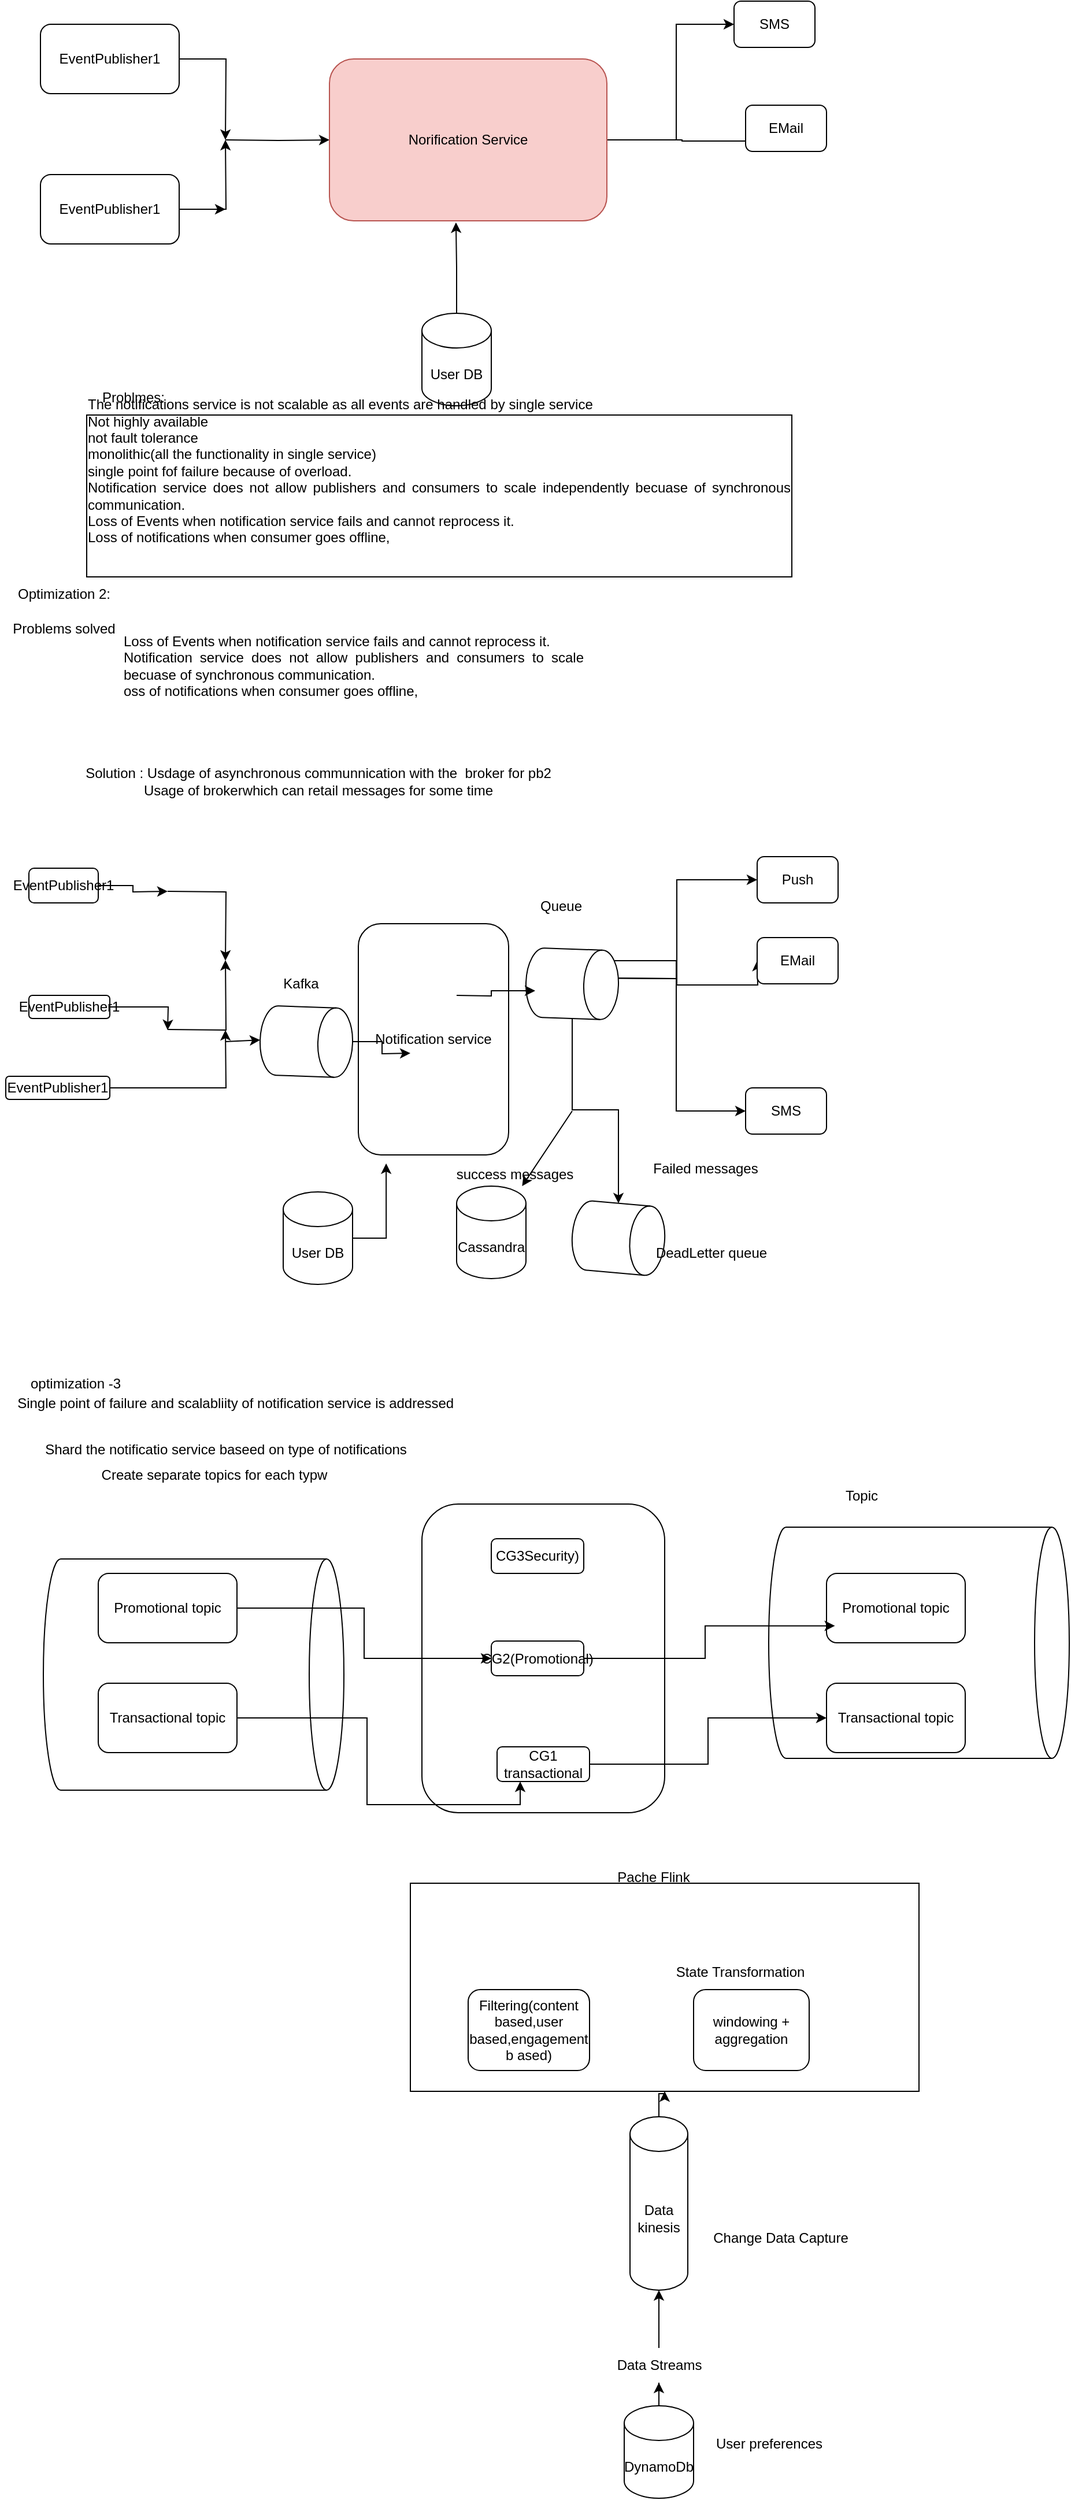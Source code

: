 <mxfile version="26.0.4">
  <diagram name="Page-1" id="l-JMUQ7-zllTJ2TppN1U">
    <mxGraphModel dx="794" dy="412" grid="1" gridSize="10" guides="1" tooltips="1" connect="1" arrows="1" fold="1" page="1" pageScale="1" pageWidth="2300" pageHeight="2300" math="0" shadow="0">
      <root>
        <mxCell id="0" />
        <mxCell id="1" parent="0" />
        <mxCell id="e56fG9Vj5JM8tz-PwaSA-13" value="" style="rounded=0;whiteSpace=wrap;html=1;" vertex="1" parent="1">
          <mxGeometry x="360" y="1648" width="440" height="180" as="geometry" />
        </mxCell>
        <mxCell id="0Qr3yUuXug0cYQ5e2Dth-106" value="" style="shape=cylinder3;whiteSpace=wrap;html=1;boundedLbl=1;backgroundOutline=1;size=15;rotation=90;" parent="1" vertex="1">
          <mxGeometry x="700" y="1310" width="200" height="260" as="geometry" />
        </mxCell>
        <mxCell id="0Qr3yUuXug0cYQ5e2Dth-99" value="" style="rounded=1;whiteSpace=wrap;html=1;" parent="1" vertex="1">
          <mxGeometry x="370" y="1320" width="210" height="267" as="geometry" />
        </mxCell>
        <mxCell id="0Qr3yUuXug0cYQ5e2Dth-85" value="Notification service" style="rounded=1;whiteSpace=wrap;html=1;" parent="1" vertex="1">
          <mxGeometry x="315" y="818" width="130" height="200" as="geometry" />
        </mxCell>
        <mxCell id="0Qr3yUuXug0cYQ5e2Dth-2" style="edgeStyle=orthogonalEdgeStyle;rounded=0;orthogonalLoop=1;jettySize=auto;html=1;" parent="1" target="0Qr3yUuXug0cYQ5e2Dth-3" edge="1">
          <mxGeometry relative="1" as="geometry">
            <mxPoint x="340" y="140" as="targetPoint" />
            <mxPoint x="200" y="140" as="sourcePoint" />
          </mxGeometry>
        </mxCell>
        <mxCell id="0Qr3yUuXug0cYQ5e2Dth-4" style="edgeStyle=orthogonalEdgeStyle;rounded=0;orthogonalLoop=1;jettySize=auto;html=1;" parent="1" source="0Qr3yUuXug0cYQ5e2Dth-3" edge="1">
          <mxGeometry relative="1" as="geometry">
            <mxPoint x="660" y="140" as="targetPoint" />
            <Array as="points">
              <mxPoint x="595" y="140" />
              <mxPoint x="595" y="141" />
            </Array>
          </mxGeometry>
        </mxCell>
        <mxCell id="0Qr3yUuXug0cYQ5e2Dth-6" style="edgeStyle=orthogonalEdgeStyle;rounded=0;orthogonalLoop=1;jettySize=auto;html=1;" parent="1" source="0Qr3yUuXug0cYQ5e2Dth-3" target="0Qr3yUuXug0cYQ5e2Dth-8" edge="1">
          <mxGeometry relative="1" as="geometry">
            <mxPoint x="660" y="240" as="targetPoint" />
            <Array as="points">
              <mxPoint x="590" y="140" />
            </Array>
          </mxGeometry>
        </mxCell>
        <mxCell id="0Qr3yUuXug0cYQ5e2Dth-3" value="Norification Service" style="rounded=1;whiteSpace=wrap;html=1;fillColor=#f8cecc;strokeColor=#b85450;" parent="1" vertex="1">
          <mxGeometry x="290" y="70" width="240" height="140" as="geometry" />
        </mxCell>
        <mxCell id="0Qr3yUuXug0cYQ5e2Dth-8" value="SMS" style="rounded=1;whiteSpace=wrap;html=1;" parent="1" vertex="1">
          <mxGeometry x="640" y="20" width="70" height="40" as="geometry" />
        </mxCell>
        <mxCell id="0Qr3yUuXug0cYQ5e2Dth-11" value="EMail" style="rounded=1;whiteSpace=wrap;html=1;" parent="1" vertex="1">
          <mxGeometry x="650" y="110" width="70" height="40" as="geometry" />
        </mxCell>
        <mxCell id="0Qr3yUuXug0cYQ5e2Dth-16" style="edgeStyle=orthogonalEdgeStyle;rounded=0;orthogonalLoop=1;jettySize=auto;html=1;" parent="1" source="0Qr3yUuXug0cYQ5e2Dth-13" edge="1">
          <mxGeometry relative="1" as="geometry">
            <mxPoint x="200" y="140" as="targetPoint" />
          </mxGeometry>
        </mxCell>
        <mxCell id="0Qr3yUuXug0cYQ5e2Dth-13" value="EventPublisher1" style="rounded=1;whiteSpace=wrap;html=1;" parent="1" vertex="1">
          <mxGeometry x="40" y="40" width="120" height="60" as="geometry" />
        </mxCell>
        <mxCell id="0Qr3yUuXug0cYQ5e2Dth-17" style="edgeStyle=orthogonalEdgeStyle;rounded=0;orthogonalLoop=1;jettySize=auto;html=1;" parent="1" source="0Qr3yUuXug0cYQ5e2Dth-14" edge="1">
          <mxGeometry relative="1" as="geometry">
            <mxPoint x="200" y="200" as="targetPoint" />
          </mxGeometry>
        </mxCell>
        <mxCell id="0Qr3yUuXug0cYQ5e2Dth-86" style="edgeStyle=orthogonalEdgeStyle;rounded=0;orthogonalLoop=1;jettySize=auto;html=1;" parent="1" source="0Qr3yUuXug0cYQ5e2Dth-14" edge="1">
          <mxGeometry relative="1" as="geometry">
            <mxPoint x="200" y="140" as="targetPoint" />
          </mxGeometry>
        </mxCell>
        <mxCell id="0Qr3yUuXug0cYQ5e2Dth-14" value="EventPublisher1" style="rounded=1;whiteSpace=wrap;html=1;" parent="1" vertex="1">
          <mxGeometry x="40" y="170" width="120" height="60" as="geometry" />
        </mxCell>
        <mxCell id="0Qr3yUuXug0cYQ5e2Dth-19" value="User DB" style="shape=cylinder3;whiteSpace=wrap;html=1;boundedLbl=1;backgroundOutline=1;size=15;" parent="1" vertex="1">
          <mxGeometry x="370" y="290" width="60" height="80" as="geometry" />
        </mxCell>
        <mxCell id="0Qr3yUuXug0cYQ5e2Dth-20" style="edgeStyle=orthogonalEdgeStyle;rounded=0;orthogonalLoop=1;jettySize=auto;html=1;entryX=0.456;entryY=1.01;entryDx=0;entryDy=0;entryPerimeter=0;" parent="1" source="0Qr3yUuXug0cYQ5e2Dth-19" target="0Qr3yUuXug0cYQ5e2Dth-3" edge="1">
          <mxGeometry relative="1" as="geometry" />
        </mxCell>
        <mxCell id="0Qr3yUuXug0cYQ5e2Dth-24" value="&lt;div style=&quot;text-align: justify;&quot;&gt;The notifications service is not scalable as all events are handled by single service&lt;/div&gt;&lt;div style=&quot;text-align: justify;&quot;&gt;Not highly available&lt;/div&gt;&lt;div style=&quot;text-align: justify;&quot;&gt;not fault tolerance&lt;/div&gt;&lt;div style=&quot;text-align: justify;&quot;&gt;monolithic(all the functionality in single service)&lt;/div&gt;&lt;div style=&quot;text-align: justify;&quot;&gt;single point fof failure because of overload.&lt;/div&gt;&lt;div style=&quot;text-align: justify;&quot;&gt;Notification service does not allow publishers and consumers to scale independently becuase of synchronous communication.&lt;/div&gt;&lt;div style=&quot;text-align: justify;&quot;&gt;Loss of Events when notification service fails and cannot reprocess it.&lt;/div&gt;&lt;div style=&quot;text-align: justify;&quot;&gt;Loss of notifications when consumer goes offline,&lt;/div&gt;&lt;div style=&quot;text-align: justify;&quot;&gt;&lt;br&gt;&lt;/div&gt;&lt;div style=&quot;text-align: justify;&quot;&gt;&lt;br&gt;&lt;/div&gt;&lt;div style=&quot;text-align: justify;&quot;&gt;&lt;br&gt;&lt;/div&gt;" style="rounded=0;whiteSpace=wrap;html=1;" parent="1" vertex="1">
          <mxGeometry x="80" y="378" width="610" height="140" as="geometry" />
        </mxCell>
        <mxCell id="0Qr3yUuXug0cYQ5e2Dth-25" value="Problmes:" style="text;html=1;align=center;verticalAlign=middle;resizable=0;points=[];autosize=1;strokeColor=none;fillColor=none;" parent="1" vertex="1">
          <mxGeometry x="80" y="348" width="80" height="30" as="geometry" />
        </mxCell>
        <mxCell id="0Qr3yUuXug0cYQ5e2Dth-26" value="Optimization 2:" style="text;html=1;align=center;verticalAlign=middle;resizable=0;points=[];autosize=1;strokeColor=none;fillColor=none;" parent="1" vertex="1">
          <mxGeometry x="10" y="518" width="100" height="30" as="geometry" />
        </mxCell>
        <mxCell id="0Qr3yUuXug0cYQ5e2Dth-39" value="&lt;div style=&quot;forced-color-adjust: none; text-align: justify;&quot;&gt;Loss of Events when notification service fails and cannot reprocess it.&lt;/div&gt;&lt;div style=&quot;forced-color-adjust: none; text-align: justify;&quot;&gt;&lt;div&gt;Notification service does not allow publishers and consumers to scale becuase of synchronous communication.&lt;/div&gt;&lt;div&gt;&lt;div&gt;oss of notifications when consumer goes offline,&lt;/div&gt;&lt;div&gt;&lt;br&gt;&lt;/div&gt;&lt;/div&gt;&lt;br&gt;&lt;br&gt;&lt;/div&gt;" style="text;whiteSpace=wrap;html=1;" parent="1" vertex="1">
          <mxGeometry x="110" y="560" width="400" height="80" as="geometry" />
        </mxCell>
        <mxCell id="0Qr3yUuXug0cYQ5e2Dth-40" value="Problems solved" style="text;html=1;align=center;verticalAlign=middle;resizable=0;points=[];autosize=1;strokeColor=none;fillColor=none;" parent="1" vertex="1">
          <mxGeometry x="5" y="548" width="110" height="30" as="geometry" />
        </mxCell>
        <mxCell id="0Qr3yUuXug0cYQ5e2Dth-42" style="edgeStyle=orthogonalEdgeStyle;rounded=0;orthogonalLoop=1;jettySize=auto;html=1;" parent="1" edge="1">
          <mxGeometry relative="1" as="geometry">
            <mxPoint x="660" y="850" as="targetPoint" />
            <mxPoint x="520" y="865" as="sourcePoint" />
          </mxGeometry>
        </mxCell>
        <mxCell id="0Qr3yUuXug0cYQ5e2Dth-43" style="edgeStyle=orthogonalEdgeStyle;rounded=0;orthogonalLoop=1;jettySize=auto;html=1;entryX=0;entryY=0.5;entryDx=0;entryDy=0;" parent="1" target="0Qr3yUuXug0cYQ5e2Dth-47" edge="1">
          <mxGeometry relative="1" as="geometry">
            <mxPoint x="650" y="780" as="targetPoint" />
            <mxPoint x="520" y="865" as="sourcePoint" />
          </mxGeometry>
        </mxCell>
        <mxCell id="0Qr3yUuXug0cYQ5e2Dth-44" style="edgeStyle=orthogonalEdgeStyle;rounded=0;orthogonalLoop=1;jettySize=auto;html=1;" parent="1" target="0Qr3yUuXug0cYQ5e2Dth-46" edge="1">
          <mxGeometry relative="1" as="geometry">
            <mxPoint x="660" y="950" as="targetPoint" />
            <Array as="points">
              <mxPoint x="590" y="850" />
            </Array>
            <mxPoint x="520" y="850" as="sourcePoint" />
          </mxGeometry>
        </mxCell>
        <mxCell id="0Qr3yUuXug0cYQ5e2Dth-46" value="SMS" style="rounded=1;whiteSpace=wrap;html=1;" parent="1" vertex="1">
          <mxGeometry x="650" y="960" width="70" height="40" as="geometry" />
        </mxCell>
        <mxCell id="0Qr3yUuXug0cYQ5e2Dth-47" value="Push" style="rounded=1;whiteSpace=wrap;html=1;" parent="1" vertex="1">
          <mxGeometry x="660" y="760" width="70" height="40" as="geometry" />
        </mxCell>
        <mxCell id="0Qr3yUuXug0cYQ5e2Dth-48" value="EMail" style="rounded=1;whiteSpace=wrap;html=1;" parent="1" vertex="1">
          <mxGeometry x="660" y="830" width="70" height="40" as="geometry" />
        </mxCell>
        <mxCell id="0Qr3yUuXug0cYQ5e2Dth-49" style="edgeStyle=orthogonalEdgeStyle;rounded=0;orthogonalLoop=1;jettySize=auto;html=1;" parent="1" edge="1">
          <mxGeometry relative="1" as="geometry">
            <mxPoint x="200" y="850" as="targetPoint" />
            <mxPoint x="150" y="790" as="sourcePoint" />
          </mxGeometry>
        </mxCell>
        <mxCell id="0Qr3yUuXug0cYQ5e2Dth-50" style="edgeStyle=orthogonalEdgeStyle;rounded=0;orthogonalLoop=1;jettySize=auto;html=1;" parent="1" edge="1">
          <mxGeometry relative="1" as="geometry">
            <mxPoint x="200" y="849.5" as="targetPoint" />
            <mxPoint x="150" y="909.5" as="sourcePoint" />
          </mxGeometry>
        </mxCell>
        <mxCell id="0Qr3yUuXug0cYQ5e2Dth-51" style="edgeStyle=orthogonalEdgeStyle;rounded=0;orthogonalLoop=1;jettySize=auto;html=1;" parent="1" source="0Qr3yUuXug0cYQ5e2Dth-52" edge="1">
          <mxGeometry relative="1" as="geometry">
            <mxPoint x="200" y="910" as="targetPoint" />
          </mxGeometry>
        </mxCell>
        <mxCell id="0Qr3yUuXug0cYQ5e2Dth-52" value="EventPublisher1" style="rounded=1;whiteSpace=wrap;html=1;" parent="1" vertex="1">
          <mxGeometry x="10" y="950" width="90" height="20" as="geometry" />
        </mxCell>
        <mxCell id="0Qr3yUuXug0cYQ5e2Dth-54" value="Solution : Usdage of asynchronous communnication with the&amp;nbsp; broker for pb2&lt;div&gt;Usage of brokerwhich can retail messages for some time&lt;/div&gt;" style="text;html=1;align=center;verticalAlign=middle;resizable=0;points=[];autosize=1;strokeColor=none;fillColor=none;" parent="1" vertex="1">
          <mxGeometry x="65" y="675" width="430" height="40" as="geometry" />
        </mxCell>
        <mxCell id="0Qr3yUuXug0cYQ5e2Dth-79" style="edgeStyle=orthogonalEdgeStyle;rounded=0;orthogonalLoop=1;jettySize=auto;html=1;" parent="1" source="0Qr3yUuXug0cYQ5e2Dth-55" edge="1">
          <mxGeometry relative="1" as="geometry">
            <mxPoint x="150" y="910" as="targetPoint" />
          </mxGeometry>
        </mxCell>
        <mxCell id="0Qr3yUuXug0cYQ5e2Dth-55" value="EventPublisher1" style="rounded=1;whiteSpace=wrap;html=1;" parent="1" vertex="1">
          <mxGeometry x="30" y="880" width="70" height="20" as="geometry" />
        </mxCell>
        <mxCell id="0Qr3yUuXug0cYQ5e2Dth-80" style="edgeStyle=orthogonalEdgeStyle;rounded=0;orthogonalLoop=1;jettySize=auto;html=1;" parent="1" source="0Qr3yUuXug0cYQ5e2Dth-56" edge="1">
          <mxGeometry relative="1" as="geometry">
            <mxPoint x="150" y="790" as="targetPoint" />
          </mxGeometry>
        </mxCell>
        <mxCell id="0Qr3yUuXug0cYQ5e2Dth-56" value="EventPublisher1" style="rounded=1;whiteSpace=wrap;html=1;" parent="1" vertex="1">
          <mxGeometry x="30" y="770" width="60" height="30" as="geometry" />
        </mxCell>
        <mxCell id="0Qr3yUuXug0cYQ5e2Dth-69" style="edgeStyle=orthogonalEdgeStyle;rounded=0;orthogonalLoop=1;jettySize=auto;html=1;" parent="1" source="0Qr3yUuXug0cYQ5e2Dth-57" target="0Qr3yUuXug0cYQ5e2Dth-70" edge="1">
          <mxGeometry relative="1" as="geometry">
            <mxPoint x="500" y="1050" as="targetPoint" />
          </mxGeometry>
        </mxCell>
        <mxCell id="0Qr3yUuXug0cYQ5e2Dth-57" value="" style="shape=cylinder3;whiteSpace=wrap;html=1;boundedLbl=1;backgroundOutline=1;size=15;rotation=92;" parent="1" vertex="1">
          <mxGeometry x="470" y="830" width="60" height="80" as="geometry" />
        </mxCell>
        <mxCell id="0Qr3yUuXug0cYQ5e2Dth-62" style="edgeStyle=orthogonalEdgeStyle;rounded=0;orthogonalLoop=1;jettySize=auto;html=1;entryX=0.5;entryY=1;entryDx=0;entryDy=0;" parent="1" source="0Qr3yUuXug0cYQ5e2Dth-59" edge="1">
          <mxGeometry relative="1" as="geometry">
            <mxPoint x="360" y="930" as="targetPoint" />
          </mxGeometry>
        </mxCell>
        <mxCell id="0Qr3yUuXug0cYQ5e2Dth-59" value="" style="shape=cylinder3;whiteSpace=wrap;html=1;boundedLbl=1;backgroundOutline=1;size=15;rotation=92;" parent="1" vertex="1">
          <mxGeometry x="240" y="880" width="60" height="80" as="geometry" />
        </mxCell>
        <mxCell id="0Qr3yUuXug0cYQ5e2Dth-63" style="edgeStyle=orthogonalEdgeStyle;rounded=0;orthogonalLoop=1;jettySize=auto;html=1;entryX=0.619;entryY=0.897;entryDx=0;entryDy=0;entryPerimeter=0;" parent="1" target="0Qr3yUuXug0cYQ5e2Dth-57" edge="1">
          <mxGeometry relative="1" as="geometry">
            <mxPoint x="400" y="880" as="sourcePoint" />
          </mxGeometry>
        </mxCell>
        <mxCell id="0Qr3yUuXug0cYQ5e2Dth-65" value="Queue" style="text;html=1;align=center;verticalAlign=middle;resizable=0;points=[];autosize=1;strokeColor=none;fillColor=none;" parent="1" vertex="1">
          <mxGeometry x="460" y="788" width="60" height="30" as="geometry" />
        </mxCell>
        <mxCell id="0Qr3yUuXug0cYQ5e2Dth-66" value="Kafka" style="text;html=1;align=center;verticalAlign=middle;resizable=0;points=[];autosize=1;strokeColor=none;fillColor=none;" parent="1" vertex="1">
          <mxGeometry x="240" y="855" width="50" height="30" as="geometry" />
        </mxCell>
        <mxCell id="0Qr3yUuXug0cYQ5e2Dth-67" value="" style="endArrow=classic;html=1;rounded=0;entryX=0.5;entryY=1;entryDx=0;entryDy=0;entryPerimeter=0;" parent="1" target="0Qr3yUuXug0cYQ5e2Dth-59" edge="1">
          <mxGeometry width="50" height="50" relative="1" as="geometry">
            <mxPoint x="200" y="920" as="sourcePoint" />
            <mxPoint x="380" y="940" as="targetPoint" />
          </mxGeometry>
        </mxCell>
        <mxCell id="0Qr3yUuXug0cYQ5e2Dth-70" value="" style="shape=cylinder3;whiteSpace=wrap;html=1;boundedLbl=1;backgroundOutline=1;size=15;rotation=95;" parent="1" vertex="1">
          <mxGeometry x="510" y="1050" width="60" height="80" as="geometry" />
        </mxCell>
        <mxCell id="0Qr3yUuXug0cYQ5e2Dth-71" value="DeadLetter queue" style="text;html=1;align=center;verticalAlign=middle;resizable=0;points=[];autosize=1;strokeColor=none;fillColor=none;" parent="1" vertex="1">
          <mxGeometry x="560" y="1088" width="120" height="30" as="geometry" />
        </mxCell>
        <mxCell id="0Qr3yUuXug0cYQ5e2Dth-72" value="Failed messages" style="text;html=1;align=center;verticalAlign=middle;resizable=0;points=[];autosize=1;strokeColor=none;fillColor=none;" parent="1" vertex="1">
          <mxGeometry x="560" y="1015" width="110" height="30" as="geometry" />
        </mxCell>
        <mxCell id="0Qr3yUuXug0cYQ5e2Dth-73" value="Cassandra" style="shape=cylinder3;whiteSpace=wrap;html=1;boundedLbl=1;backgroundOutline=1;size=15;" parent="1" vertex="1">
          <mxGeometry x="400" y="1045" width="60" height="80" as="geometry" />
        </mxCell>
        <mxCell id="0Qr3yUuXug0cYQ5e2Dth-74" value="" style="endArrow=classic;html=1;rounded=0;" parent="1" target="0Qr3yUuXug0cYQ5e2Dth-73" edge="1">
          <mxGeometry width="50" height="50" relative="1" as="geometry">
            <mxPoint x="500" y="980" as="sourcePoint" />
            <mxPoint x="380" y="940" as="targetPoint" />
          </mxGeometry>
        </mxCell>
        <mxCell id="0Qr3yUuXug0cYQ5e2Dth-75" value="success messages" style="text;html=1;align=center;verticalAlign=middle;resizable=0;points=[];autosize=1;strokeColor=none;fillColor=none;" parent="1" vertex="1">
          <mxGeometry x="390" y="1020" width="120" height="30" as="geometry" />
        </mxCell>
        <mxCell id="0Qr3yUuXug0cYQ5e2Dth-77" value="User DB" style="shape=cylinder3;whiteSpace=wrap;html=1;boundedLbl=1;backgroundOutline=1;size=15;" parent="1" vertex="1">
          <mxGeometry x="250" y="1050" width="60" height="80" as="geometry" />
        </mxCell>
        <mxCell id="0Qr3yUuXug0cYQ5e2Dth-87" style="edgeStyle=orthogonalEdgeStyle;rounded=0;orthogonalLoop=1;jettySize=auto;html=1;entryX=0.185;entryY=1.037;entryDx=0;entryDy=0;entryPerimeter=0;" parent="1" source="0Qr3yUuXug0cYQ5e2Dth-77" target="0Qr3yUuXug0cYQ5e2Dth-85" edge="1">
          <mxGeometry relative="1" as="geometry" />
        </mxCell>
        <mxCell id="0Qr3yUuXug0cYQ5e2Dth-91" value="optimization -3&lt;div&gt;&lt;br&gt;&lt;/div&gt;" style="text;html=1;align=center;verticalAlign=middle;resizable=0;points=[];autosize=1;strokeColor=none;fillColor=none;" parent="1" vertex="1">
          <mxGeometry x="20" y="1203" width="100" height="40" as="geometry" />
        </mxCell>
        <mxCell id="0Qr3yUuXug0cYQ5e2Dth-92" value="Shard the notificatio service baseed on type of notifications" style="text;html=1;align=center;verticalAlign=middle;resizable=0;points=[];autosize=1;strokeColor=none;fillColor=none;" parent="1" vertex="1">
          <mxGeometry x="30" y="1258" width="340" height="30" as="geometry" />
        </mxCell>
        <mxCell id="0Qr3yUuXug0cYQ5e2Dth-96" value="CG2(Promotional)" style="rounded=1;whiteSpace=wrap;html=1;" parent="1" vertex="1">
          <mxGeometry x="430" y="1438.5" width="80" height="30" as="geometry" />
        </mxCell>
        <mxCell id="0Qr3yUuXug0cYQ5e2Dth-97" value="CG3Security)" style="rounded=1;whiteSpace=wrap;html=1;" parent="1" vertex="1">
          <mxGeometry x="430" y="1350" width="80" height="30" as="geometry" />
        </mxCell>
        <mxCell id="0Qr3yUuXug0cYQ5e2Dth-112" style="edgeStyle=orthogonalEdgeStyle;rounded=0;orthogonalLoop=1;jettySize=auto;html=1;" parent="1" source="0Qr3yUuXug0cYQ5e2Dth-98" target="0Qr3yUuXug0cYQ5e2Dth-105" edge="1">
          <mxGeometry relative="1" as="geometry" />
        </mxCell>
        <mxCell id="0Qr3yUuXug0cYQ5e2Dth-98" value="CG1 transactional" style="rounded=1;whiteSpace=wrap;html=1;" parent="1" vertex="1">
          <mxGeometry x="435" y="1530" width="80" height="30" as="geometry" />
        </mxCell>
        <mxCell id="0Qr3yUuXug0cYQ5e2Dth-100" value="Create separate topics for each typw" style="text;html=1;align=center;verticalAlign=middle;resizable=0;points=[];autosize=1;strokeColor=none;fillColor=none;" parent="1" vertex="1">
          <mxGeometry x="80" y="1280" width="220" height="30" as="geometry" />
        </mxCell>
        <mxCell id="0Qr3yUuXug0cYQ5e2Dth-101" value="" style="shape=cylinder3;whiteSpace=wrap;html=1;boundedLbl=1;backgroundOutline=1;size=15;rotation=90;" parent="1" vertex="1">
          <mxGeometry x="72.5" y="1337.5" width="200" height="260" as="geometry" />
        </mxCell>
        <mxCell id="0Qr3yUuXug0cYQ5e2Dth-108" style="edgeStyle=orthogonalEdgeStyle;rounded=0;orthogonalLoop=1;jettySize=auto;html=1;entryX=0;entryY=0.5;entryDx=0;entryDy=0;" parent="1" source="0Qr3yUuXug0cYQ5e2Dth-102" target="0Qr3yUuXug0cYQ5e2Dth-96" edge="1">
          <mxGeometry relative="1" as="geometry" />
        </mxCell>
        <mxCell id="0Qr3yUuXug0cYQ5e2Dth-102" value="Promotional topic" style="rounded=1;whiteSpace=wrap;html=1;" parent="1" vertex="1">
          <mxGeometry x="90" y="1380" width="120" height="60" as="geometry" />
        </mxCell>
        <mxCell id="0Qr3yUuXug0cYQ5e2Dth-110" style="edgeStyle=orthogonalEdgeStyle;rounded=0;orthogonalLoop=1;jettySize=auto;html=1;entryX=0.25;entryY=1;entryDx=0;entryDy=0;" parent="1" source="0Qr3yUuXug0cYQ5e2Dth-103" target="0Qr3yUuXug0cYQ5e2Dth-98" edge="1">
          <mxGeometry relative="1" as="geometry" />
        </mxCell>
        <mxCell id="0Qr3yUuXug0cYQ5e2Dth-103" value="Transactional topic" style="rounded=1;whiteSpace=wrap;html=1;" parent="1" vertex="1">
          <mxGeometry x="90" y="1475" width="120" height="60" as="geometry" />
        </mxCell>
        <mxCell id="0Qr3yUuXug0cYQ5e2Dth-104" value="Promotional topic" style="rounded=1;whiteSpace=wrap;html=1;" parent="1" vertex="1">
          <mxGeometry x="720" y="1380" width="120" height="60" as="geometry" />
        </mxCell>
        <mxCell id="0Qr3yUuXug0cYQ5e2Dth-105" value="Transactional topic" style="rounded=1;whiteSpace=wrap;html=1;" parent="1" vertex="1">
          <mxGeometry x="720" y="1475" width="120" height="60" as="geometry" />
        </mxCell>
        <mxCell id="0Qr3yUuXug0cYQ5e2Dth-111" style="edgeStyle=orthogonalEdgeStyle;rounded=0;orthogonalLoop=1;jettySize=auto;html=1;entryX=0.061;entryY=0.756;entryDx=0;entryDy=0;entryPerimeter=0;" parent="1" source="0Qr3yUuXug0cYQ5e2Dth-96" target="0Qr3yUuXug0cYQ5e2Dth-104" edge="1">
          <mxGeometry relative="1" as="geometry" />
        </mxCell>
        <mxCell id="0Qr3yUuXug0cYQ5e2Dth-113" value="Topic" style="text;html=1;align=center;verticalAlign=middle;resizable=0;points=[];autosize=1;strokeColor=none;fillColor=none;" parent="1" vertex="1">
          <mxGeometry x="725" y="1298" width="50" height="30" as="geometry" />
        </mxCell>
        <mxCell id="0Qr3yUuXug0cYQ5e2Dth-114" value="Single point of failure and scalabliity of notification service is addressed&amp;nbsp;" style="text;html=1;align=center;verticalAlign=middle;resizable=0;points=[];autosize=1;strokeColor=none;fillColor=none;" parent="1" vertex="1">
          <mxGeometry x="10" y="1218" width="400" height="30" as="geometry" />
        </mxCell>
        <mxCell id="e56fG9Vj5JM8tz-PwaSA-1" value="Filtering(content based,user based,engagement b ased)" style="rounded=1;whiteSpace=wrap;html=1;" vertex="1" parent="1">
          <mxGeometry x="410" y="1740" width="105" height="70" as="geometry" />
        </mxCell>
        <mxCell id="e56fG9Vj5JM8tz-PwaSA-2" value="windowing + aggregation" style="rounded=1;whiteSpace=wrap;html=1;" vertex="1" parent="1">
          <mxGeometry x="605" y="1740" width="100" height="70" as="geometry" />
        </mxCell>
        <mxCell id="e56fG9Vj5JM8tz-PwaSA-3" value="State Transformation" style="text;html=1;align=center;verticalAlign=middle;resizable=0;points=[];autosize=1;strokeColor=none;fillColor=none;" vertex="1" parent="1">
          <mxGeometry x="580" y="1710" width="130" height="30" as="geometry" />
        </mxCell>
        <mxCell id="e56fG9Vj5JM8tz-PwaSA-4" value="DynamoDb" style="shape=cylinder3;whiteSpace=wrap;html=1;boundedLbl=1;backgroundOutline=1;size=15;" vertex="1" parent="1">
          <mxGeometry x="545" y="2100" width="60" height="80" as="geometry" />
        </mxCell>
        <mxCell id="e56fG9Vj5JM8tz-PwaSA-16" style="edgeStyle=orthogonalEdgeStyle;rounded=0;orthogonalLoop=1;jettySize=auto;html=1;" edge="1" parent="1" source="e56fG9Vj5JM8tz-PwaSA-5" target="e56fG9Vj5JM8tz-PwaSA-13">
          <mxGeometry relative="1" as="geometry" />
        </mxCell>
        <mxCell id="e56fG9Vj5JM8tz-PwaSA-5" value="Data kinesis" style="shape=cylinder3;whiteSpace=wrap;html=1;boundedLbl=1;backgroundOutline=1;size=15;" vertex="1" parent="1">
          <mxGeometry x="550" y="1850" width="50" height="150" as="geometry" />
        </mxCell>
        <mxCell id="e56fG9Vj5JM8tz-PwaSA-6" style="edgeStyle=orthogonalEdgeStyle;rounded=0;orthogonalLoop=1;jettySize=auto;html=1;entryX=0.5;entryY=1;entryDx=0;entryDy=0;entryPerimeter=0;" edge="1" parent="1" source="e56fG9Vj5JM8tz-PwaSA-8" target="e56fG9Vj5JM8tz-PwaSA-5">
          <mxGeometry relative="1" as="geometry" />
        </mxCell>
        <mxCell id="e56fG9Vj5JM8tz-PwaSA-9" value="" style="edgeStyle=orthogonalEdgeStyle;rounded=0;orthogonalLoop=1;jettySize=auto;html=1;entryX=0.5;entryY=1;entryDx=0;entryDy=0;entryPerimeter=0;" edge="1" parent="1" source="e56fG9Vj5JM8tz-PwaSA-4" target="e56fG9Vj5JM8tz-PwaSA-8">
          <mxGeometry relative="1" as="geometry">
            <mxPoint x="575" y="2100" as="sourcePoint" />
            <mxPoint x="575" y="2000" as="targetPoint" />
          </mxGeometry>
        </mxCell>
        <mxCell id="e56fG9Vj5JM8tz-PwaSA-8" value="Data Streams" style="text;html=1;align=center;verticalAlign=middle;resizable=0;points=[];autosize=1;strokeColor=none;fillColor=none;" vertex="1" parent="1">
          <mxGeometry x="525" y="2050" width="100" height="30" as="geometry" />
        </mxCell>
        <mxCell id="e56fG9Vj5JM8tz-PwaSA-11" value="Change Data Capture" style="text;html=1;align=center;verticalAlign=middle;resizable=0;points=[];autosize=1;strokeColor=none;fillColor=none;" vertex="1" parent="1">
          <mxGeometry x="610" y="1940" width="140" height="30" as="geometry" />
        </mxCell>
        <mxCell id="e56fG9Vj5JM8tz-PwaSA-12" value="User preferences" style="text;html=1;align=center;verticalAlign=middle;resizable=0;points=[];autosize=1;strokeColor=none;fillColor=none;" vertex="1" parent="1">
          <mxGeometry x="610" y="2118" width="120" height="30" as="geometry" />
        </mxCell>
        <mxCell id="e56fG9Vj5JM8tz-PwaSA-15" value="Pache Flink" style="text;html=1;align=center;verticalAlign=middle;resizable=0;points=[];autosize=1;strokeColor=none;fillColor=none;" vertex="1" parent="1">
          <mxGeometry x="525" y="1628" width="90" height="30" as="geometry" />
        </mxCell>
      </root>
    </mxGraphModel>
  </diagram>
</mxfile>
